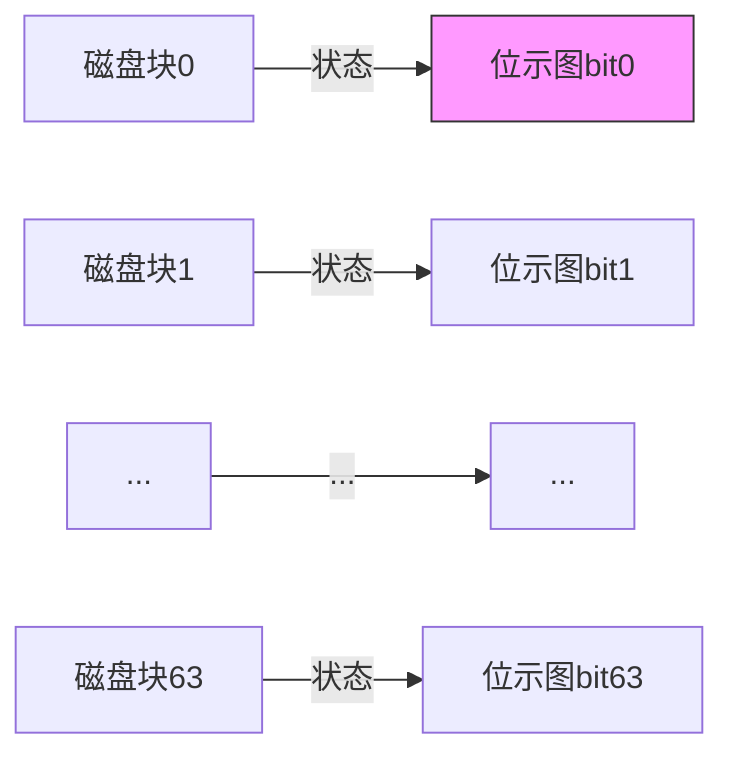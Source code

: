 graph LR
    A[磁盘块0] -->|状态| B[位示图bit0]
    A2[磁盘块1] -->|状态| B2[位示图bit1]
    A3[...] -->|...| B3[...]
    A4[磁盘块63] -->|状态| B4[位示图bit63]
    style B fill:#f9f,stroke:#333